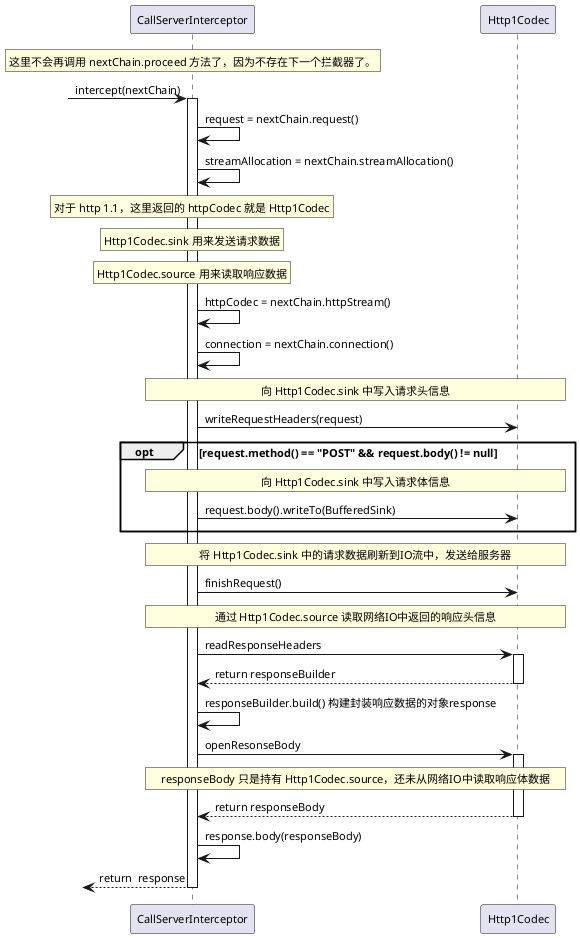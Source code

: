 /' 
```sequence
participant CSI as CallServerInterceptor
participant HC as Http1Codec

Note over CSI : 这里不会再调用 nextChain.proceed 方法了，因为不存在下一个拦截器了。
CSI ->> CSI : intercept(nextChain)
activate CSI
    CSI ->> CSI : request = nextChain.request()
    CSI ->> CSI : streamAllocation = nextChain.streamAllocation()
    Note over CSI : 对于 http 1.1，这里返回的 httpCodec 就是 Http1Codec
    Note over CSI : Http1Codec.sink 用来发送请求数据
    Note over CSI : Http1Codec.source 用来读取响应数据
    CSI ->> CSI : httpCodec = nextChain.httpStream()
    CSI ->> CSI : connection = nextChain.connection()
    Note over CSI,HC : 向 Http1Codec.sink 中写入请求头信息
    CSI ->> HC : writeRequestHeaders(request)
    opt request.method() == "POST" && request.body() != null
        Note over CSI,HC : 向 Http1Codec.sink 中写入请求体信息
        CSI ->> HC : request.body().writeTo(BufferedSink)
    end
    Note over CSI,HC : 将 Http1Codec.sink 中的请求数据刷新到IO流中，发送给服务器
    CSI ->> HC : finishRequest()
    Note over CSI,HC : 通过 Http1Codec.source 读取网络IO中返回的响应头信息
    CSI ->> HC : readResponseHeaders
    HC -->> CSI : return responseBuilder
    CSI ->> CSI : responseBuilder.build() 构建封装响应数据的对象response
    CSI ->> HC : openResonseBody
    Note over CSI,HC : responseBody 只是持有 Http1Codec.source，还未从网络IO中读取响应体数据
    HC ->> CSI : return responseBody
    CSI ->> CSI : response.body(responseBody)
    CSI ->>  CSI : return  response
deactivate CSI
```
'/

@startuml
skinparam DefaultFontSize 11
participant   CallServerInterceptor as CSI
participant   Http1Codec as HC

rnote over CSI : 这里不会再调用 nextChain.proceed 方法了，因为不存在下一个拦截器了。
?-> CSI : intercept(nextChain)
activate CSI
    CSI -> CSI : request = nextChain.request()
    CSI -> CSI : streamAllocation = nextChain.streamAllocation()
    rnote over CSI : 对于 http 1.1，这里返回的 httpCodec 就是 Http1Codec
    rnote over CSI : Http1Codec.sink 用来发送请求数据
    rnote over CSI : Http1Codec.source 用来读取响应数据
    CSI -> CSI : httpCodec = nextChain.httpStream()
    CSI -> CSI : connection = nextChain.connection()
    rnote over CSI,HC : 向 Http1Codec.sink 中写入请求头信息
    CSI -> HC : writeRequestHeaders(request)
    opt request.method() == "POST" && request.body() != null
    ||5||
        rnote over CSI,HC : 向 Http1Codec.sink 中写入请求体信息
        CSI -> HC : request.body().writeTo(BufferedSink)
    ||5||
    end
    rnote over CSI,HC : 将 Http1Codec.sink 中的请求数据刷新到IO流中，发送给服务器
    CSI -> HC : finishRequest()
    rnote over CSI,HC : 通过 Http1Codec.source 读取网络IO中返回的响应头信息
    CSI -> HC ++ : readResponseHeaders
    HC --> CSI -- : return responseBuilder
    CSI -> CSI : responseBuilder.build() 构建封装响应数据的对象response
    CSI -> HC ++ : openResonseBody
    rnote over CSI,HC : responseBody 只是持有 Http1Codec.source，还未从网络IO中读取响应体数据
    HC --> CSI -- : return responseBody
    CSI -> CSI : response.body(responseBody)
    ?<-- CSI : return  response
deactivate CSI
@enduml
